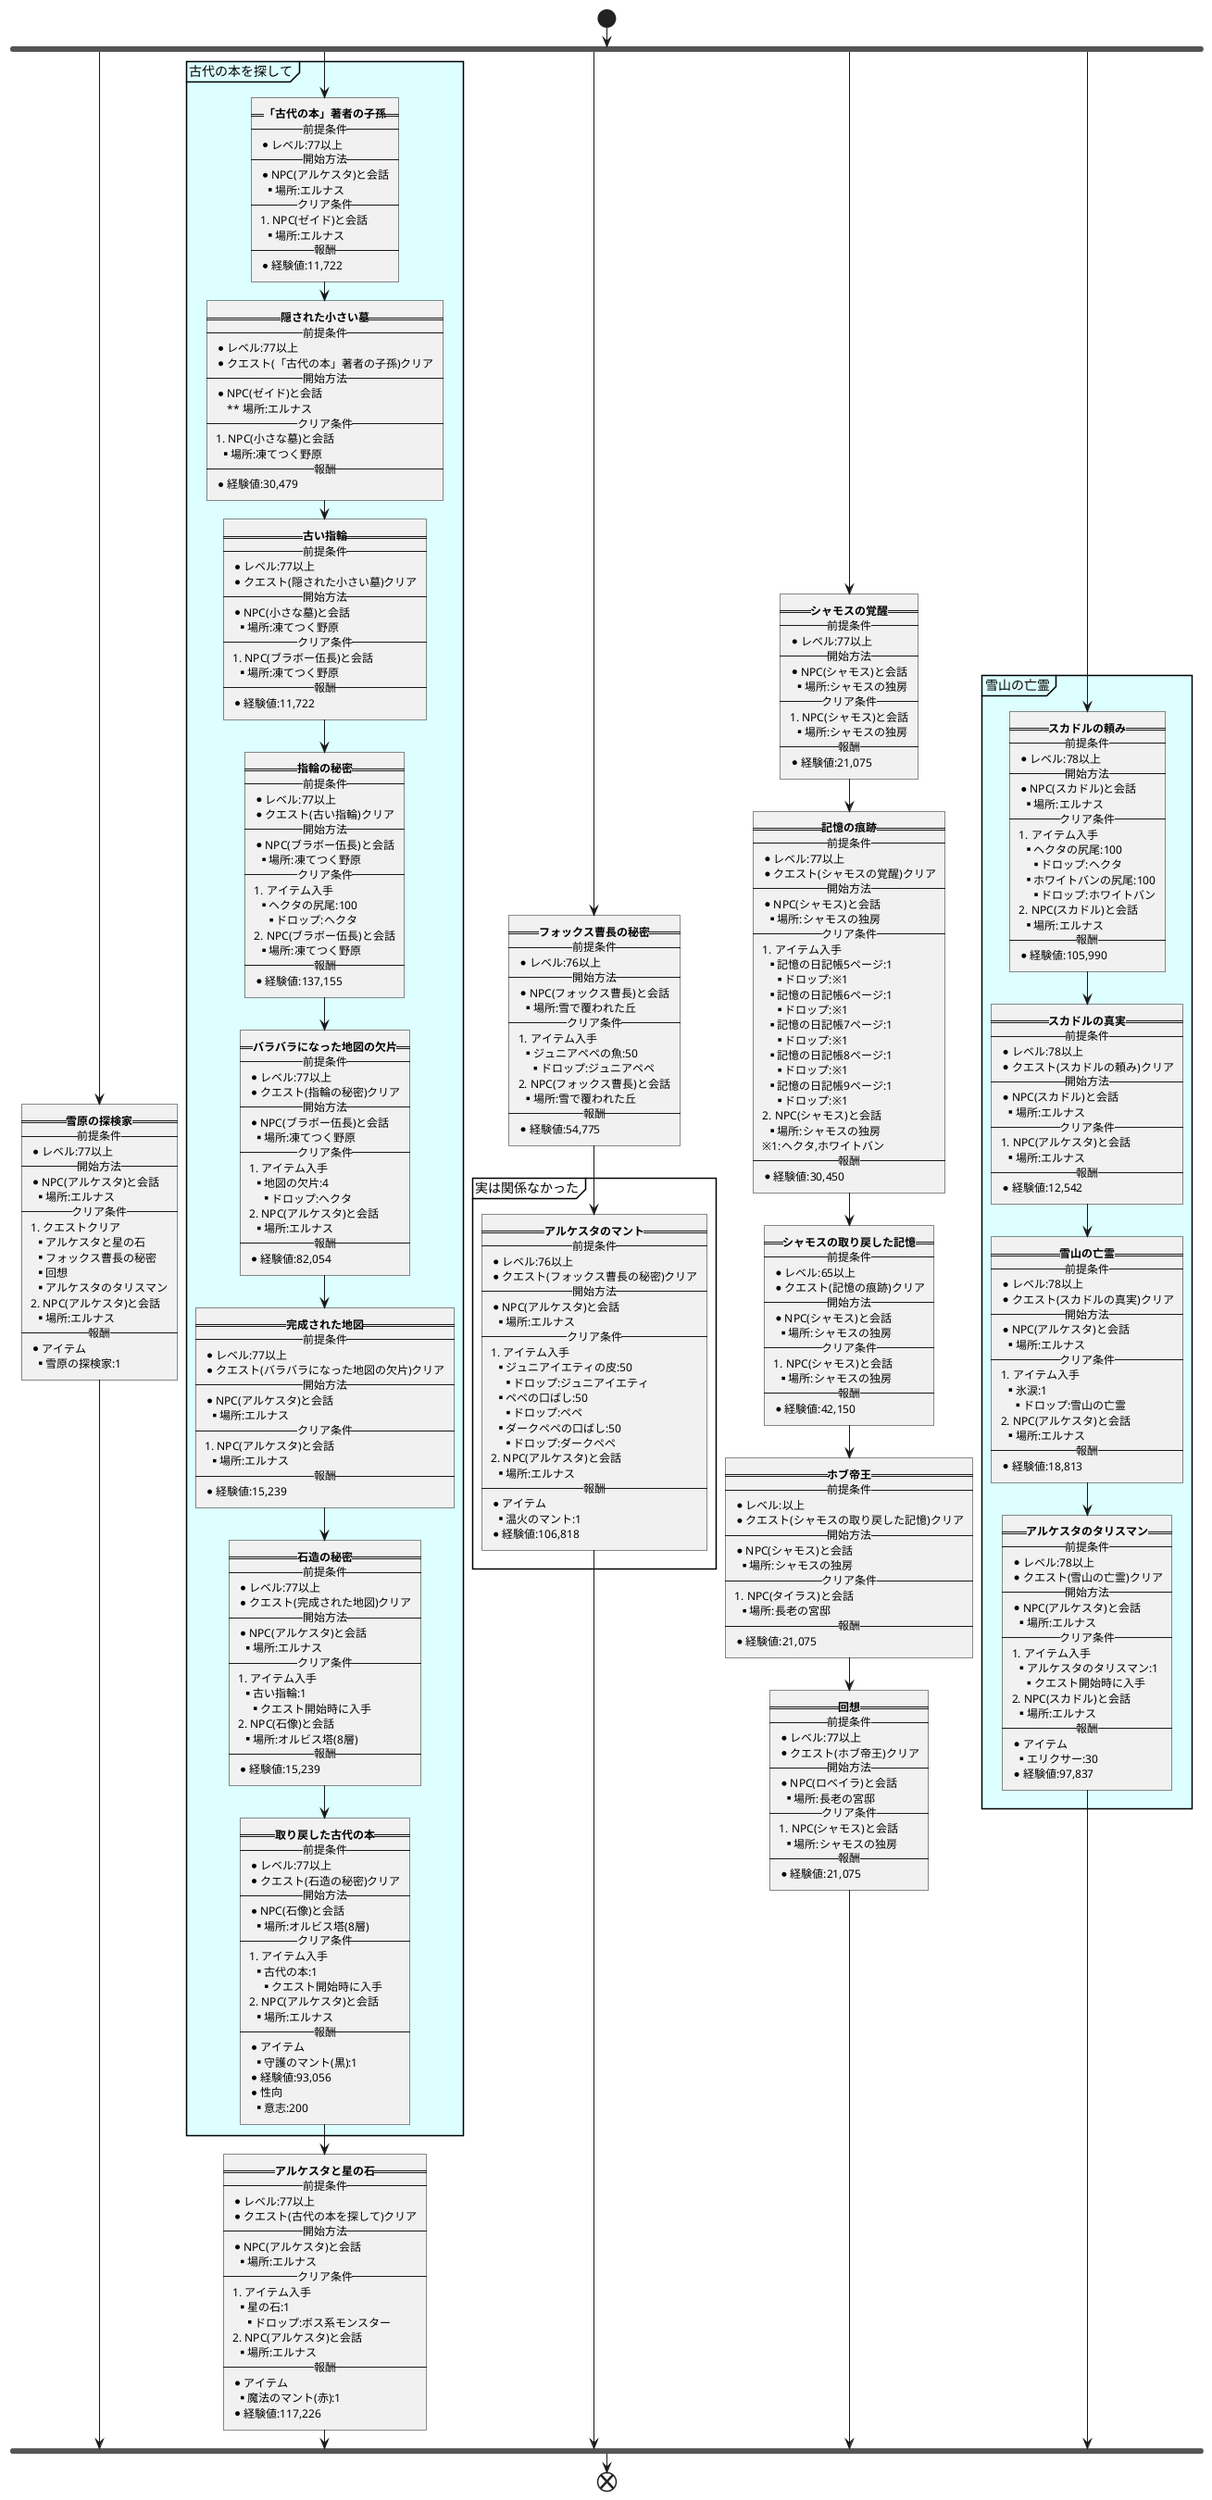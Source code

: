 @startuml 雪原の探検家勲章
/'
:==****==
--前提条件--
* レベル:以上
* クエスト(【名前】)クリア/受注
--開始方法--
* NPC(【名前】)と会話
** 場所:【名前】
--クリア条件--
# モンスター討伐
** 【名前】:【数】
# アイテム入手
** 【名前】:【数】
*** クエスト報酬:【名前】
*** ドロップ:【名前】
*** クエスト開始時に入手
# クエストクリア
** 【名前】
# NPC(【名前】)と会話
** 場所:【名前】
--報酬--
* アイテム
** 【名前】:【数】
* 経験値:【数】
* メル:【数】
* 性向
** カリスマ:
** 意志:]

partition 【名前】 #ddffff {}
    
'/
    start
    fork
        :==**雪原の探検家**==
        --前提条件--
        * レベル:77以上
        --開始方法--
        * NPC(アルケスタ)と会話
        ** 場所:エルナス
        --クリア条件--
        # クエストクリア
        ** アルケスタと星の石
        ** フォックス曹長の秘密
        ** 回想
        ** アルケスタのタリスマン
        # NPC(アルケスタ)と会話
        ** 場所:エルナス
        --報酬--
        * アイテム
        ** 雪原の探検家:1]

    fork again
        partition 古代の本を探して #ddffff {
            :==**「古代の本」著者の子孫**==
            --前提条件--
            * レベル:77以上
            --開始方法--
            * NPC(アルケスタ)と会話
            ** 場所:エルナス
            --クリア条件--
            # NPC(ゼイド)と会話
            ** 場所:エルナス
            --報酬--
            * 経験値:11,722]

            :==**隠された小さい墓**==
            --前提条件--
            * レベル:77以上
            * クエスト(「古代の本」著者の子孫)クリア
            --開始方法--
            * NPC(ゼイド)と会話
                ** 場所:エルナス
            --クリア条件--
            # NPC(小さな墓)と会話
            ** 場所:凍てつく野原
            --報酬--
            * 経験値:30,479]

            :==**古い指輪**==
            --前提条件--
            * レベル:77以上
            * クエスト(隠された小さい墓)クリア
            --開始方法--
            * NPC(小さな墓)と会話
            ** 場所:凍てつく野原
            --クリア条件--
            # NPC(ブラボー伍長)と会話
            ** 場所:凍てつく野原
            --報酬--
            * 経験値:11,722]

            :==**指輪の秘密**==
            --前提条件--
            * レベル:77以上
            * クエスト(古い指輪)クリア
            --開始方法--
            * NPC(ブラボー伍長)と会話
            ** 場所:凍てつく野原
            --クリア条件--
            # アイテム入手
            ** ヘクタの尻尾:100
            *** ドロップ:ヘクタ
            # NPC(ブラボー伍長)と会話
            ** 場所:凍てつく野原
            --報酬--
            * 経験値:137,155]

            :==**バラバラになった地図の欠片**==
            --前提条件--
            * レベル:77以上
            * クエスト(指輪の秘密)クリア
            --開始方法--
            * NPC(ブラボー伍長)と会話
            ** 場所:凍てつく野原
            --クリア条件--
            # アイテム入手
            ** 地図の欠片:4
            *** ドロップ:ヘクタ
            # NPC(アルケスタ)と会話
            ** 場所:エルナス
            --報酬--
            * 経験値:82,054]

            :==**完成された地図**==
            --前提条件--
            * レベル:77以上
            * クエスト(バラバラになった地図の欠片)クリア
            --開始方法--
            * NPC(アルケスタ)と会話
            ** 場所:エルナス
            --クリア条件--
            # NPC(アルケスタ)と会話
            ** 場所:エルナス
            --報酬--
            * 経験値:15,239]

            :==**石造の秘密**==
            --前提条件--
            * レベル:77以上
            * クエスト(完成された地図)クリア
            --開始方法--
            * NPC(アルケスタ)と会話
            ** 場所:エルナス
            --クリア条件--
            # アイテム入手
            ** 古い指輪:1
            *** クエスト開始時に入手
            # NPC(石像)と会話
            ** 場所:オルビス塔(8層)
            --報酬--
            * 経験値:15,239]

            :==**取り戻した古代の本**==
            --前提条件--
            * レベル:77以上
            * クエスト(石造の秘密)クリア
            --開始方法--
            * NPC(石像)と会話
            ** 場所:オルビス塔(8層)
            --クリア条件--
            # アイテム入手
            ** 古代の本:1
            *** クエスト開始時に入手
            # NPC(アルケスタ)と会話
            ** 場所:エルナス
            --報酬--
            * アイテム
            ** 守護のマント(黒):1
            * 経験値:93,056
            * 性向
            ** 意志:200]
        }

        :==**アルケスタと星の石**==
        --前提条件--
        * レベル:77以上
        * クエスト(古代の本を探して)クリア
        --開始方法--
        * NPC(アルケスタ)と会話
        ** 場所:エルナス
        --クリア条件--
        # アイテム入手
        ** 星の石:1
        *** ドロップ:ボス系モンスター
        # NPC(アルケスタ)と会話
        ** 場所:エルナス
        --報酬--
        * アイテム
        ** 魔法のマント(赤):1
        * 経験値:117,226]


    fork again
        :==**フォックス曹長の秘密**==
        --前提条件--
        * レベル:76以上
        --開始方法--
        * NPC(フォックス曹長)と会話
        ** 場所:雪で覆われた丘
        --クリア条件--
        # アイテム入手
        ** ジュニアペペの魚:50
        *** ドロップ:ジュニアペペ
        # NPC(フォックス曹長)と会話
        ** 場所:雪で覆われた丘
        --報酬--
        * 経験値:54,775]

        partition 実は関係なかった {
            :==**アルケスタのマント**==
            --前提条件--
            * レベル:76以上
            * クエスト(フォックス曹長の秘密)クリア
            --開始方法--
            * NPC(アルケスタ)と会話
            ** 場所:エルナス
            --クリア条件--
            # アイテム入手
            ** ジュニアイエティの皮:50
            *** ドロップ:ジュニアイエティ
            ** ペペの口ばし:50
            *** ドロップ:ペペ
            ** ダークペペの口ばし:50
            *** ドロップ:ダークペペ
            # NPC(アルケスタ)と会話
            ** 場所:エルナス
            --報酬--
            * アイテム
            ** 温火のマント:1
            * 経験値:106,818]
        }

    fork again
        :==**シャモスの覚醒**==
        --前提条件--
        * レベル:77以上
        --開始方法--
        * NPC(シャモス)と会話
        ** 場所:シャモスの独房
        --クリア条件--
        # NPC(シャモス)と会話
        ** 場所:シャモスの独房
        --報酬--
        * 経験値:21,075]

        :==**記憶の痕跡**==
        --前提条件--
        * レベル:77以上
        * クエスト(シャモスの覚醒)クリア
        --開始方法--
        * NPC(シャモス)と会話
        ** 場所:シャモスの独房
        --クリア条件--
        # アイテム入手
        ** 記憶の日記帳5ページ:1
        *** ドロップ:※1
        ** 記憶の日記帳6ページ:1
        *** ドロップ:※1
        ** 記憶の日記帳7ページ:1
        *** ドロップ:※1
        ** 記憶の日記帳8ページ:1
        *** ドロップ:※1
        ** 記憶の日記帳9ページ:1
        *** ドロップ:※1
        # NPC(シャモス)と会話
        ** 場所:シャモスの独房
        ※1:ヘクタ,ホワイトバン
        --報酬--
        * 経験値:30,450]

        :==**シャモスの取り戻した記憶**==
        --前提条件--
        * レベル:65以上
        * クエスト(記憶の痕跡)クリア
        --開始方法--
        * NPC(シャモス)と会話
        ** 場所:シャモスの独房
        --クリア条件--
        # NPC(シャモス)と会話
        ** 場所:シャモスの独房
        --報酬--
        * 経験値:42,150]

        :==**ホブ帝王**==
        --前提条件--
        * レベル:以上
        * クエスト(シャモスの取り戻した記憶)クリア
        --開始方法--
        * NPC(シャモス)と会話
        ** 場所:シャモスの独房
        --クリア条件--
        # NPC(タイラス)と会話
        ** 場所:長老の宮邸
        --報酬--
        * 経験値:21,075]

        :==**回想**==
        --前提条件--
        * レベル:77以上
        * クエスト(ホブ帝王)クリア
        --開始方法--
        * NPC(ロベイラ)と会話
        ** 場所:長老の宮邸
        --クリア条件--
        # NPC(シャモス)と会話
        ** 場所:シャモスの独房
        --報酬--
        * 経験値:21,075]

    fork again
        partition 雪山の亡霊 #ddffff {
            :==**スカドルの頼み**==
            --前提条件--
            * レベル:78以上
            --開始方法--
            * NPC(スカドル)と会話
            ** 場所:エルナス
            --クリア条件--
            # アイテム入手
            ** ヘクタの尻尾:100
            *** ドロップ:ヘクタ
            ** ホワイトバンの尻尾:100
            *** ドロップ:ホワイトバン
            # NPC(スカドル)と会話
            ** 場所:エルナス
            --報酬--
            * 経験値:105,990]

            :==**スカドルの真実**==
            --前提条件--
            * レベル:78以上
            * クエスト(スカドルの頼み)クリア
            --開始方法--
            * NPC(スカドル)と会話
            ** 場所:エルナス
            --クリア条件--
            # NPC(アルケスタ)と会話
            ** 場所:エルナス
            --報酬--
            * 経験値:12,542]

            :==**雪山の亡霊**==
            --前提条件--
            * レベル:78以上
            * クエスト(スカドルの真実)クリア
            --開始方法--
            * NPC(アルケスタ)と会話
            ** 場所:エルナス
            --クリア条件--
            # アイテム入手
            ** 氷涙:1
            *** ドロップ:雪山の亡霊
            # NPC(アルケスタ)と会話
            ** 場所:エルナス
            --報酬--
            * 経験値:18,813]

            :==**アルケスタのタリスマン**==
            --前提条件--
            * レベル:78以上
            * クエスト(雪山の亡霊)クリア
            --開始方法--
            * NPC(アルケスタ)と会話
            ** 場所:エルナス
            --クリア条件--
            # アイテム入手
            ** アルケスタのタリスマン:1
            *** クエスト開始時に入手
            # NPC(スカドル)と会話
            ** 場所:エルナス
            --報酬--
            * アイテム
            ** エリクサー:30
            * 経験値:97,837]
        }


    end fork
    end
@enduml